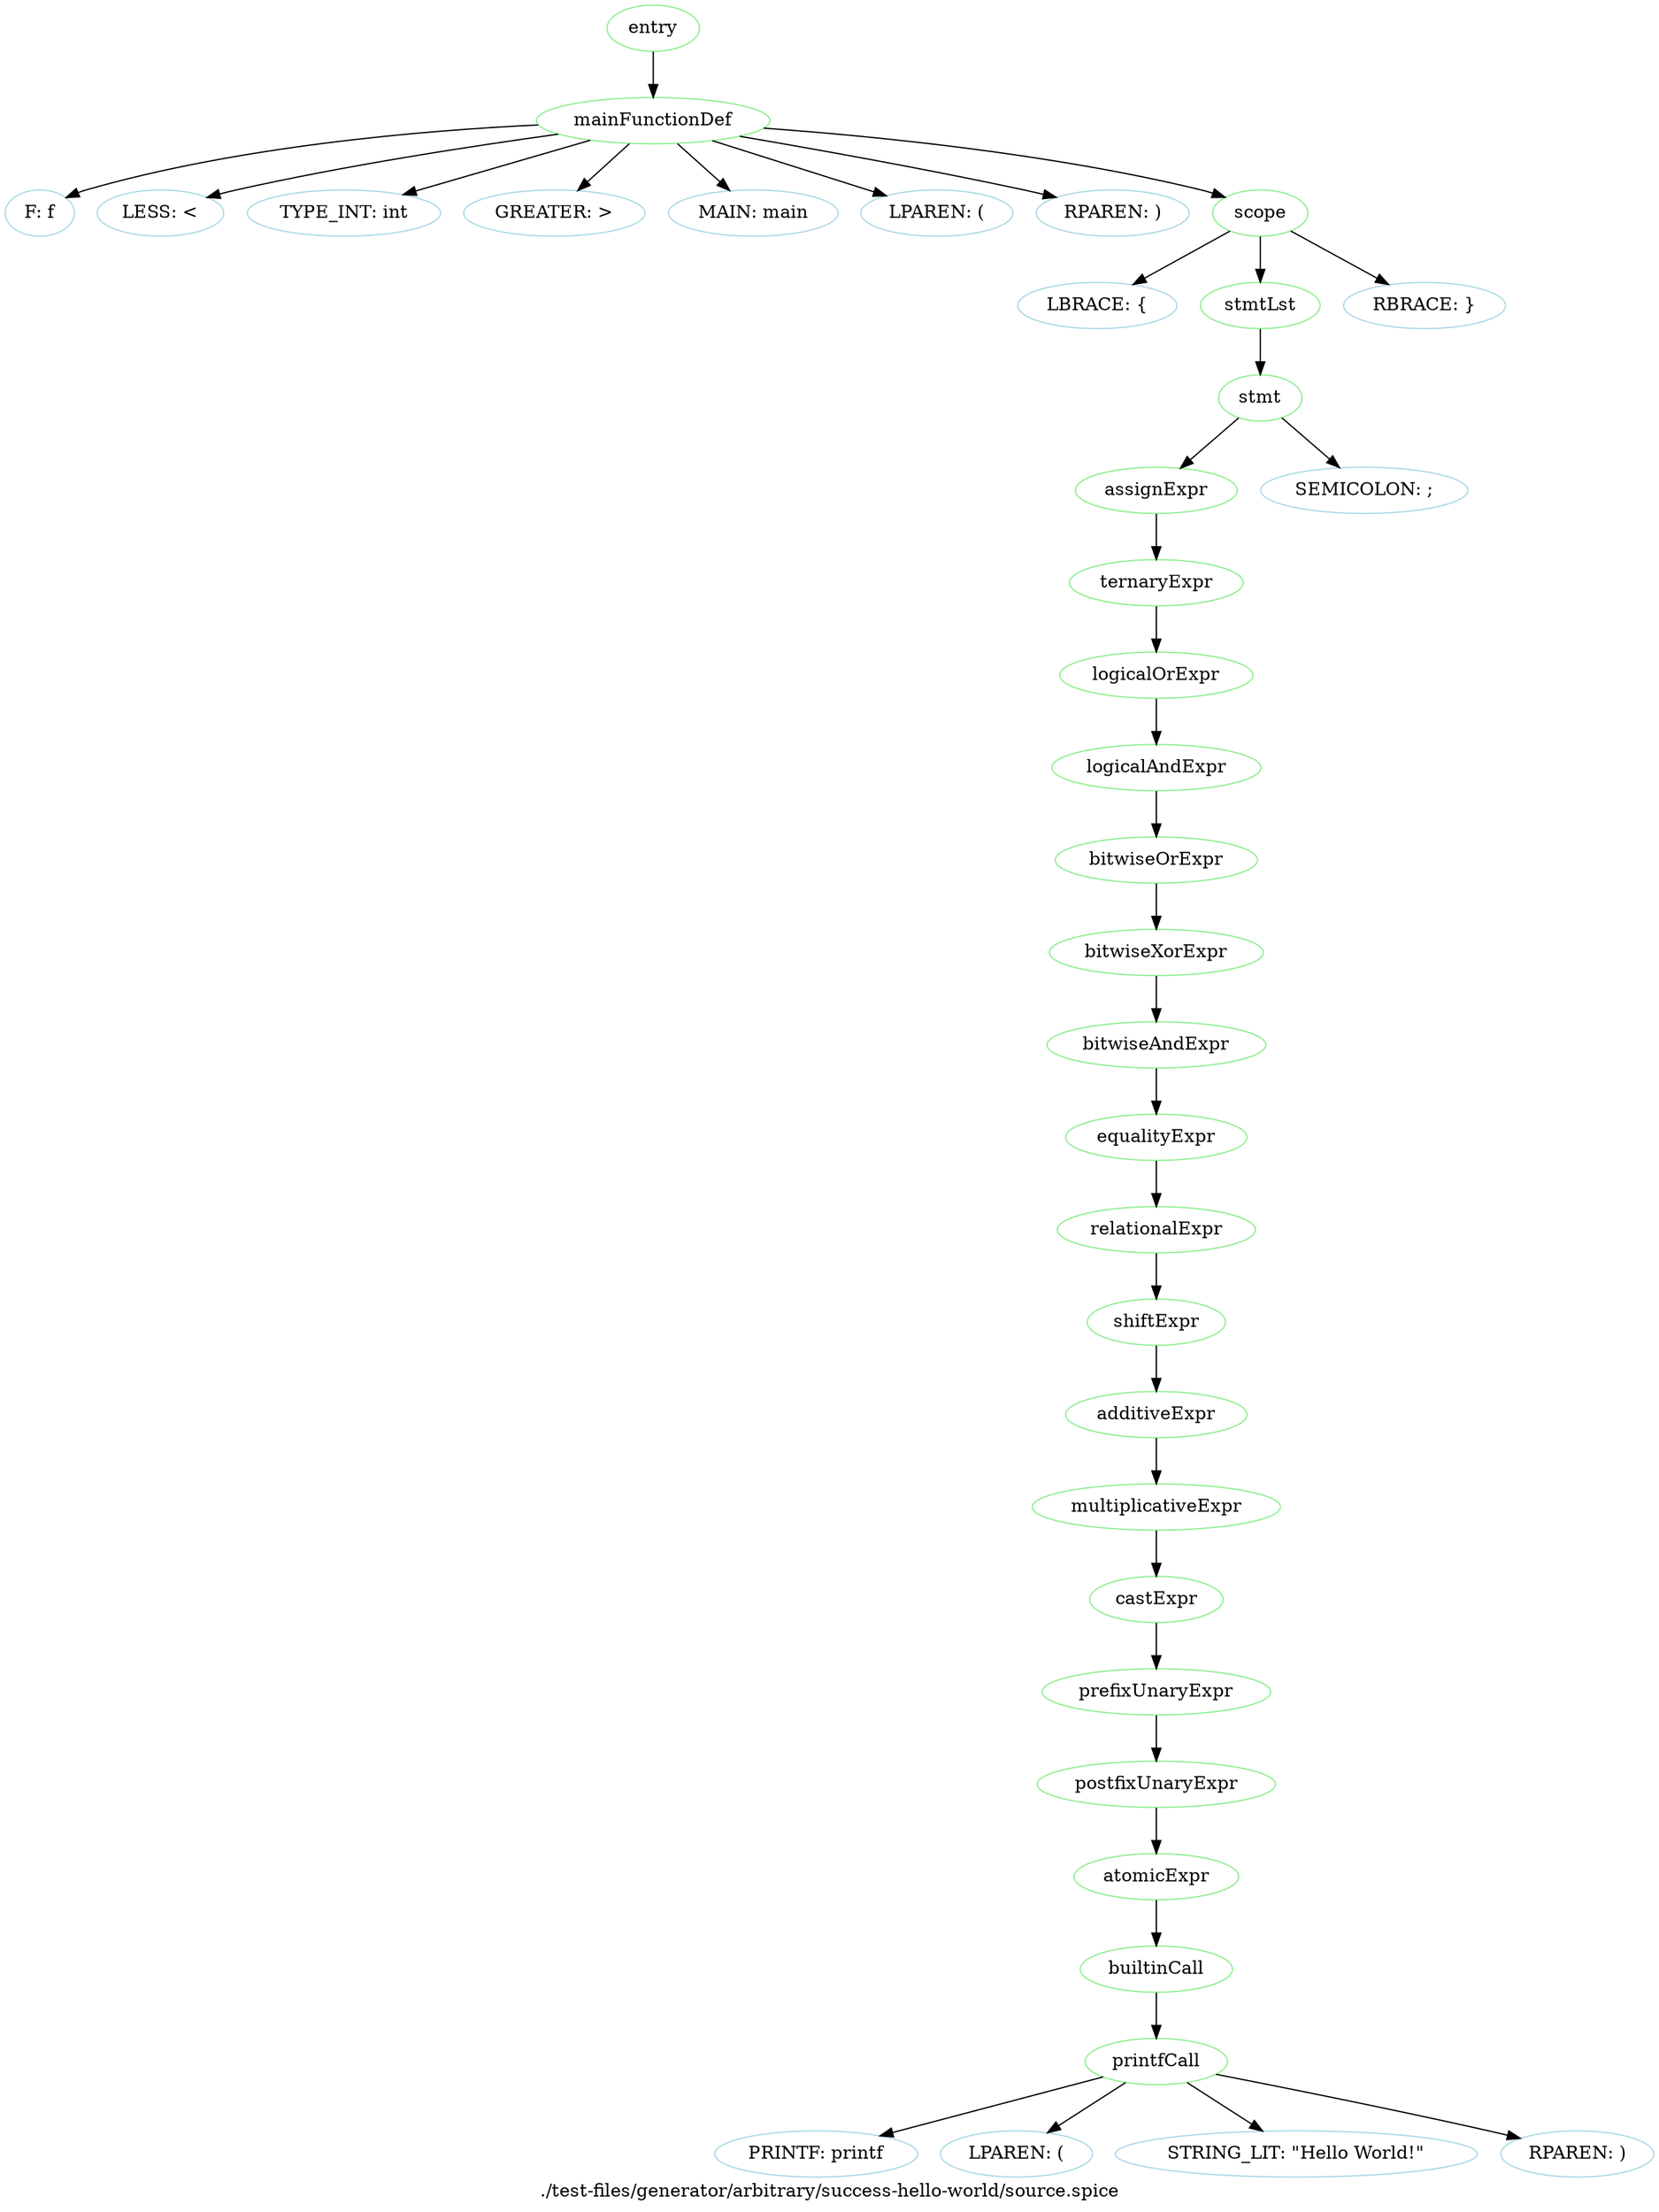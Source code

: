digraph {
 rankdir="TB";
 label="./test-files/generator/arbitrary/success-hello-world/source.spice";
 L1C0_entry [color="lightgreen",label="entry"];
 L1C0_mainFunctionDef [color="lightgreen",label="mainFunctionDef"];
 L1C0_entry -> L1C0_mainFunctionDef;
 L1C0 [color="lightblue",label="F: f"];
 L1C0_mainFunctionDef -> L1C0
 L1C1 [color="lightblue",label="LESS: <"];
 L1C0_mainFunctionDef -> L1C1
 L1C2 [color="lightblue",label="TYPE_INT: int"];
 L1C0_mainFunctionDef -> L1C2
 L1C5 [color="lightblue",label="GREATER: >"];
 L1C0_mainFunctionDef -> L1C5
 L1C7 [color="lightblue",label="MAIN: main"];
 L1C0_mainFunctionDef -> L1C7
 L1C11 [color="lightblue",label="LPAREN: ("];
 L1C0_mainFunctionDef -> L1C11
 L1C12 [color="lightblue",label="RPAREN: )"];
 L1C0_mainFunctionDef -> L1C12
 L1C14_scope [color="lightgreen",label="scope"];
 L1C0_mainFunctionDef -> L1C14_scope;
 L1C14 [color="lightblue",label="LBRACE: {"];
 L1C14_scope -> L1C14
 L2C4_stmtLst [color="lightgreen",label="stmtLst"];
 L1C14_scope -> L2C4_stmtLst;
 L2C4_stmt [color="lightgreen",label="stmt"];
 L2C4_stmtLst -> L2C4_stmt;
 L2C4_assignExpr [color="lightgreen",label="assignExpr"];
 L2C4_stmt -> L2C4_assignExpr;
 L2C4_ternaryExpr [color="lightgreen",label="ternaryExpr"];
 L2C4_assignExpr -> L2C4_ternaryExpr;
 L2C4_logicalOrExpr [color="lightgreen",label="logicalOrExpr"];
 L2C4_ternaryExpr -> L2C4_logicalOrExpr;
 L2C4_logicalAndExpr [color="lightgreen",label="logicalAndExpr"];
 L2C4_logicalOrExpr -> L2C4_logicalAndExpr;
 L2C4_bitwiseOrExpr [color="lightgreen",label="bitwiseOrExpr"];
 L2C4_logicalAndExpr -> L2C4_bitwiseOrExpr;
 L2C4_bitwiseXorExpr [color="lightgreen",label="bitwiseXorExpr"];
 L2C4_bitwiseOrExpr -> L2C4_bitwiseXorExpr;
 L2C4_bitwiseAndExpr [color="lightgreen",label="bitwiseAndExpr"];
 L2C4_bitwiseXorExpr -> L2C4_bitwiseAndExpr;
 L2C4_equalityExpr [color="lightgreen",label="equalityExpr"];
 L2C4_bitwiseAndExpr -> L2C4_equalityExpr;
 L2C4_relationalExpr [color="lightgreen",label="relationalExpr"];
 L2C4_equalityExpr -> L2C4_relationalExpr;
 L2C4_shiftExpr [color="lightgreen",label="shiftExpr"];
 L2C4_relationalExpr -> L2C4_shiftExpr;
 L2C4_additiveExpr [color="lightgreen",label="additiveExpr"];
 L2C4_shiftExpr -> L2C4_additiveExpr;
 L2C4_multiplicativeExpr [color="lightgreen",label="multiplicativeExpr"];
 L2C4_additiveExpr -> L2C4_multiplicativeExpr;
 L2C4_castExpr [color="lightgreen",label="castExpr"];
 L2C4_multiplicativeExpr -> L2C4_castExpr;
 L2C4_prefixUnaryExpr [color="lightgreen",label="prefixUnaryExpr"];
 L2C4_castExpr -> L2C4_prefixUnaryExpr;
 L2C4_postfixUnaryExpr [color="lightgreen",label="postfixUnaryExpr"];
 L2C4_prefixUnaryExpr -> L2C4_postfixUnaryExpr;
 L2C4_atomicExpr [color="lightgreen",label="atomicExpr"];
 L2C4_postfixUnaryExpr -> L2C4_atomicExpr;
 L2C4_builtinCall [color="lightgreen",label="builtinCall"];
 L2C4_atomicExpr -> L2C4_builtinCall;
 L2C4_printfCall [color="lightgreen",label="printfCall"];
 L2C4_builtinCall -> L2C4_printfCall;
 L2C4 [color="lightblue",label="PRINTF: printf"];
 L2C4_printfCall -> L2C4
 L2C10 [color="lightblue",label="LPAREN: ("];
 L2C4_printfCall -> L2C10
 L2C11 [color="lightblue",label="STRING_LIT: \"Hello World!\""];
 L2C4_printfCall -> L2C11
 L2C25 [color="lightblue",label="RPAREN: )"];
 L2C4_printfCall -> L2C25
 L2C26 [color="lightblue",label="SEMICOLON: ;"];
 L2C4_stmt -> L2C26
 L3C0 [color="lightblue",label="RBRACE: }"];
 L1C14_scope -> L3C0
}